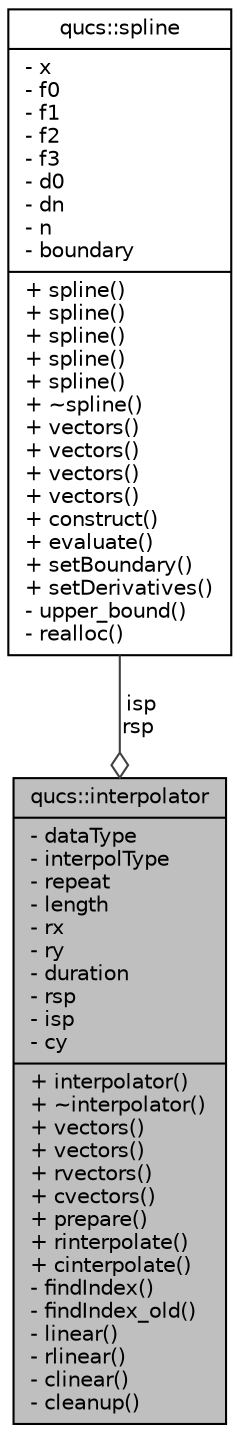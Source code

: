 digraph G
{
  edge [fontname="Helvetica",fontsize="10",labelfontname="Helvetica",labelfontsize="10"];
  node [fontname="Helvetica",fontsize="10",shape=record];
  Node1 [label="{qucs::interpolator\n|- dataType\l- interpolType\l- repeat\l- length\l- rx\l- ry\l- duration\l- rsp\l- isp\l- cy\l|+ interpolator()\l+ ~interpolator()\l+ vectors()\l+ vectors()\l+ rvectors()\l+ cvectors()\l+ prepare()\l+ rinterpolate()\l+ cinterpolate()\l- findIndex()\l- findIndex_old()\l- linear()\l- rlinear()\l- clinear()\l- cleanup()\l}",height=0.2,width=0.4,color="black", fillcolor="grey75", style="filled" fontcolor="black"];
  Node2 -> Node1 [color="grey25",fontsize="10",style="solid",label=" isp\nrsp" ,arrowhead="odiamond",fontname="Helvetica"];
  Node2 [label="{qucs::spline\n|- x\l- f0\l- f1\l- f2\l- f3\l- d0\l- dn\l- n\l- boundary\l|+ spline()\l+ spline()\l+ spline()\l+ spline()\l+ spline()\l+ ~spline()\l+ vectors()\l+ vectors()\l+ vectors()\l+ vectors()\l+ construct()\l+ evaluate()\l+ setBoundary()\l+ setDerivatives()\l- upper_bound()\l- realloc()\l}",height=0.2,width=0.4,color="black", fillcolor="white", style="filled",URL="$classqucs_1_1spline.html"];
}
